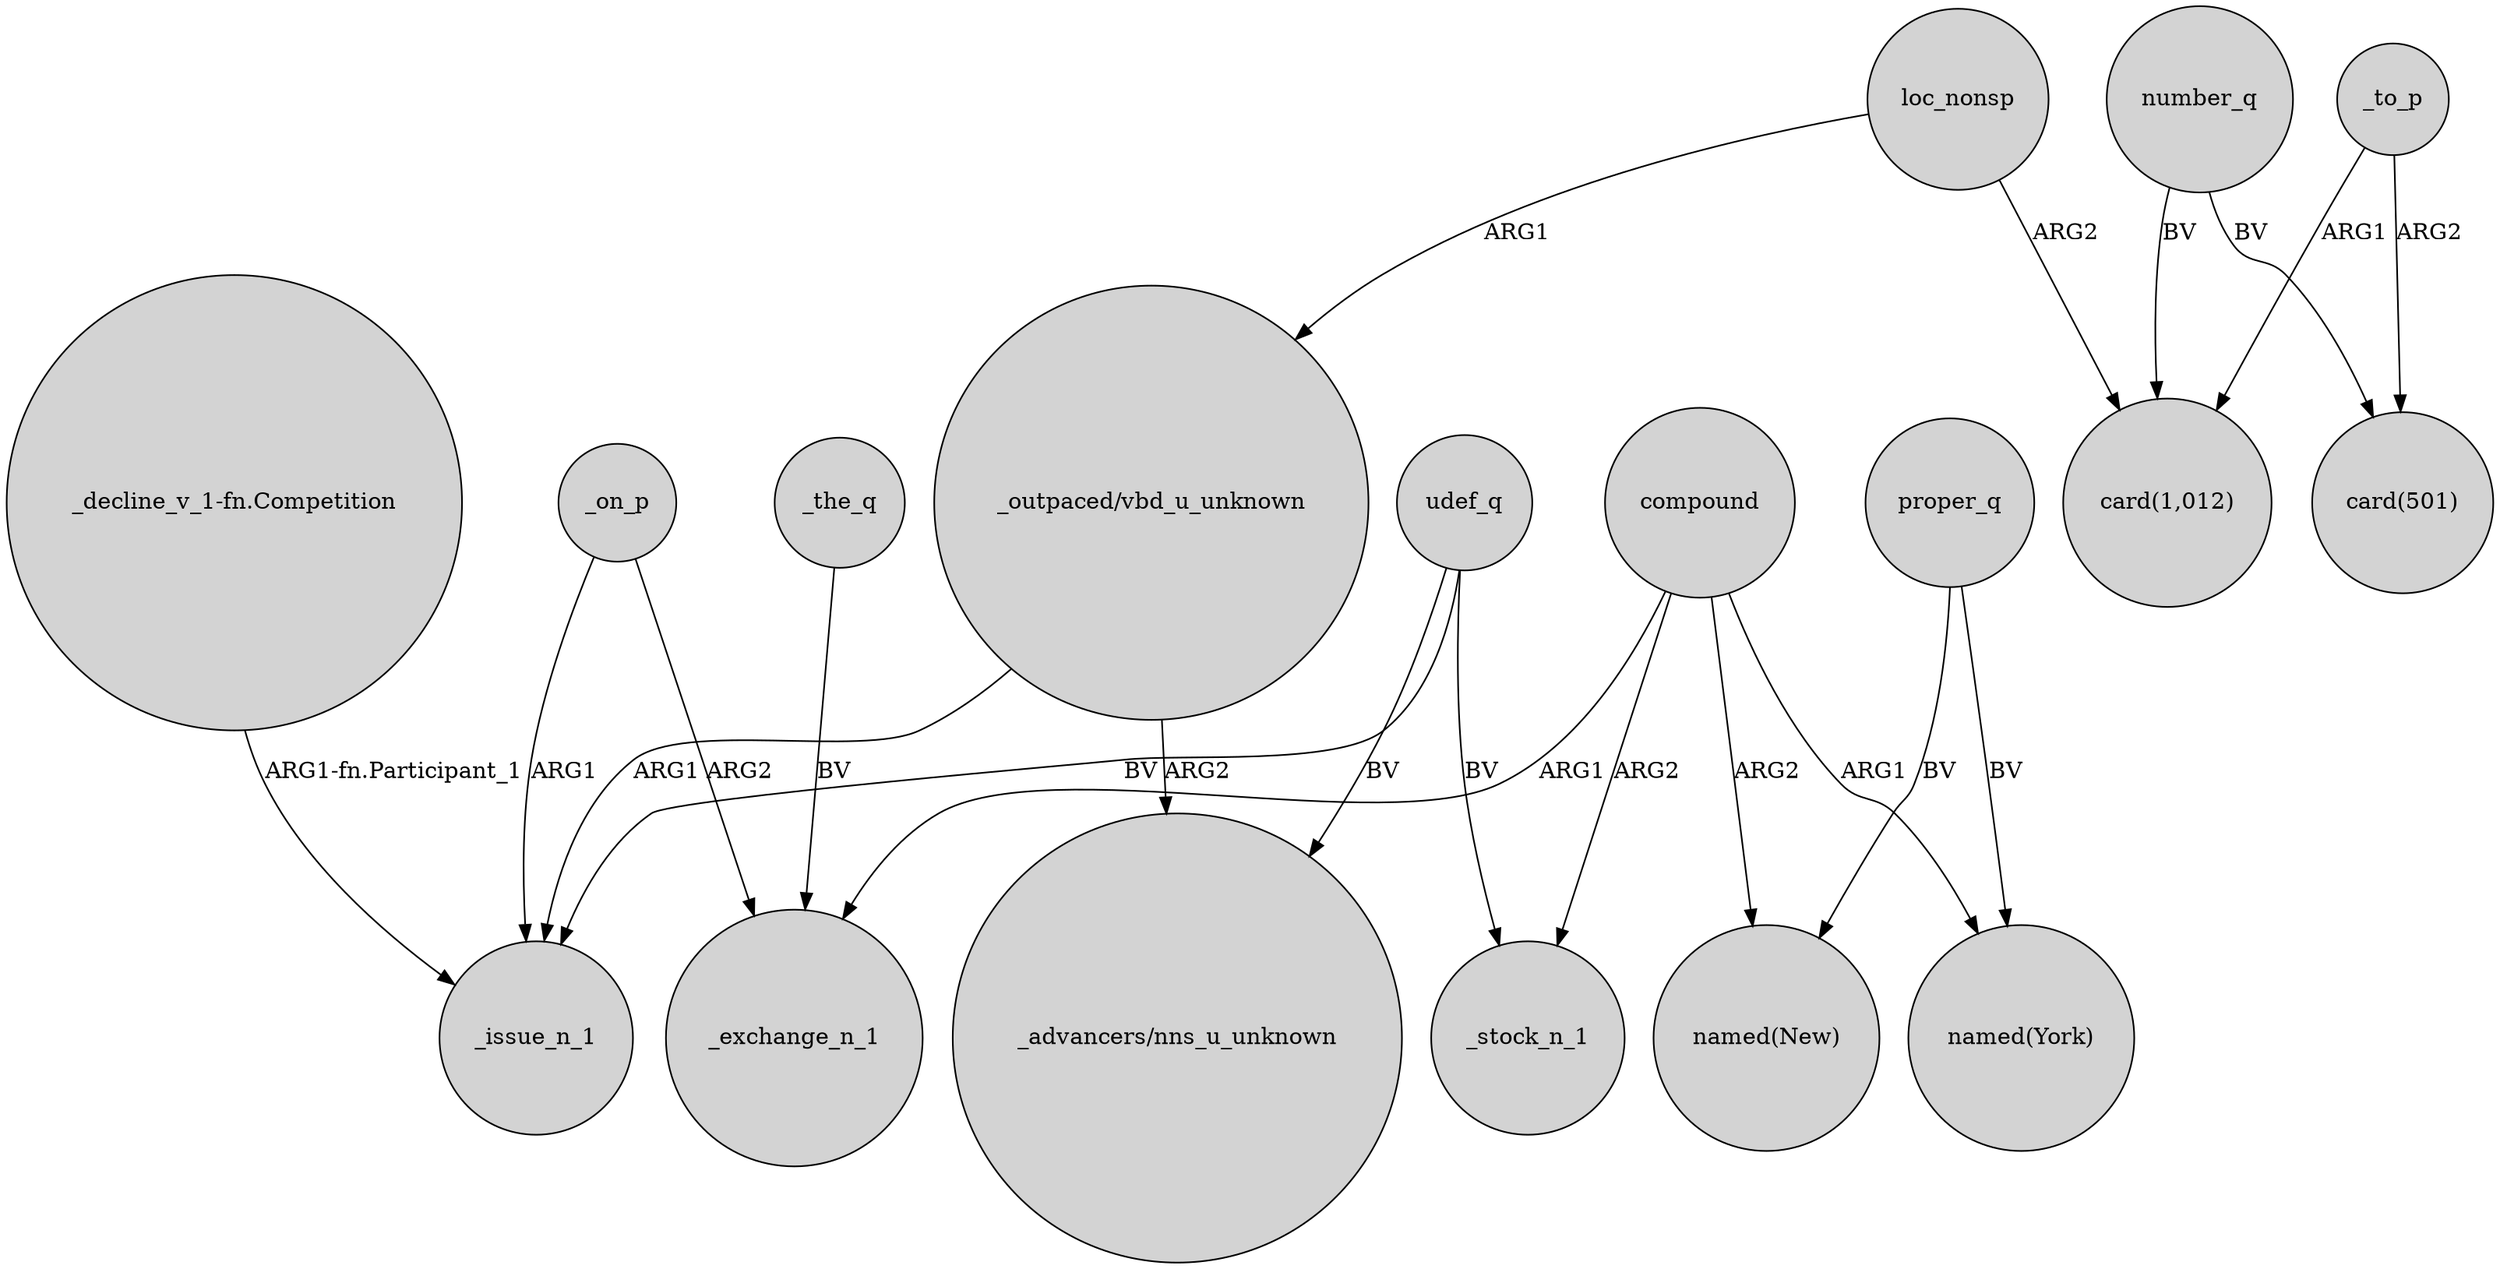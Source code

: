 digraph {
	node [shape=circle style=filled]
	"_outpaced/vbd_u_unknown" -> _issue_n_1 [label=ARG1]
	_to_p -> "card(501)" [label=ARG2]
	"_decline_v_1-fn.Competition" -> _issue_n_1 [label="ARG1-fn.Participant_1"]
	compound -> "named(New)" [label=ARG2]
	_to_p -> "card(1,012)" [label=ARG1]
	proper_q -> "named(New)" [label=BV]
	number_q -> "card(1,012)" [label=BV]
	_on_p -> _exchange_n_1 [label=ARG2]
	compound -> _exchange_n_1 [label=ARG1]
	proper_q -> "named(York)" [label=BV]
	udef_q -> _stock_n_1 [label=BV]
	loc_nonsp -> "_outpaced/vbd_u_unknown" [label=ARG1]
	loc_nonsp -> "card(1,012)" [label=ARG2]
	compound -> _stock_n_1 [label=ARG2]
	number_q -> "card(501)" [label=BV]
	udef_q -> "_advancers/nns_u_unknown" [label=BV]
	udef_q -> _issue_n_1 [label=BV]
	compound -> "named(York)" [label=ARG1]
	_the_q -> _exchange_n_1 [label=BV]
	_on_p -> _issue_n_1 [label=ARG1]
	"_outpaced/vbd_u_unknown" -> "_advancers/nns_u_unknown" [label=ARG2]
}
